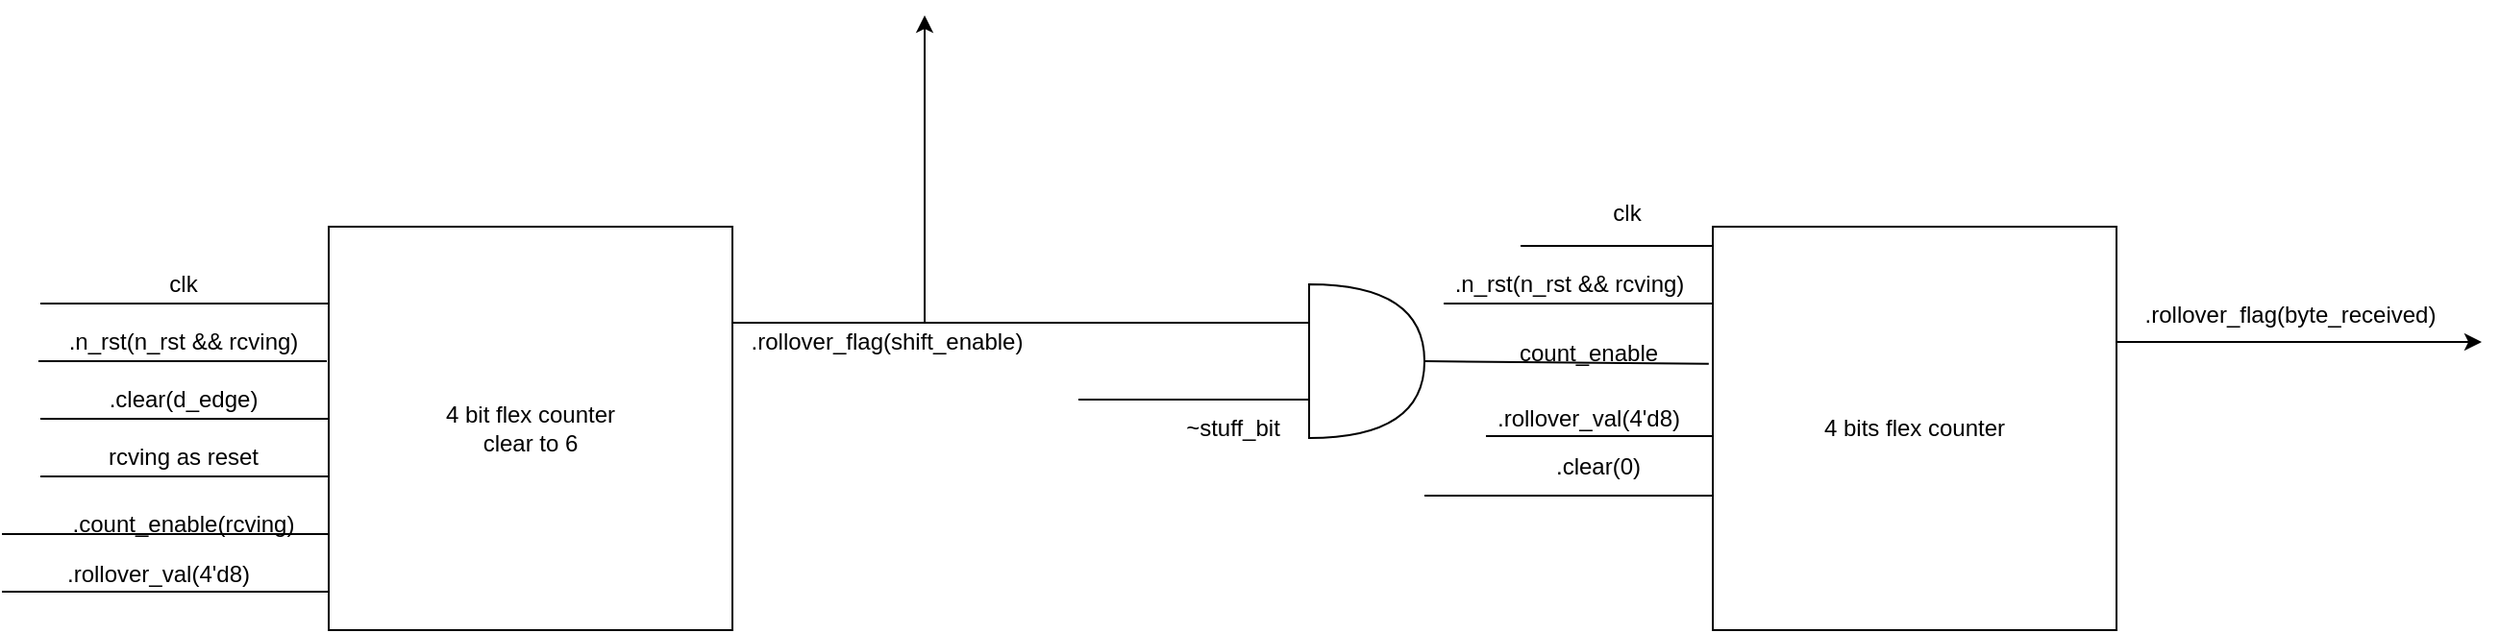 <mxfile version="13.0.1" type="device"><diagram id="tBGnp71hL_L5u09qbw2S" name="Page-1"><mxGraphModel dx="946" dy="607" grid="1" gridSize="10" guides="1" tooltips="1" connect="1" arrows="1" fold="1" page="1" pageScale="1" pageWidth="850" pageHeight="1100" math="0" shadow="0"><root><mxCell id="0"/><mxCell id="1" parent="0"/><mxCell id="X-t-dIQkK3vlNHrGkONx-1" value="4 bit flex counter&lt;br&gt;clear to 6" style="whiteSpace=wrap;html=1;aspect=fixed;" parent="1" vertex="1"><mxGeometry x="170" y="270" width="210" height="210" as="geometry"/></mxCell><mxCell id="X-t-dIQkK3vlNHrGkONx-2" value="4 bits flex counter" style="whiteSpace=wrap;html=1;aspect=fixed;" parent="1" vertex="1"><mxGeometry x="890" y="270" width="210" height="210" as="geometry"/></mxCell><mxCell id="X-t-dIQkK3vlNHrGkONx-3" value="" style="endArrow=none;html=1;" parent="1" edge="1"><mxGeometry width="50" height="50" relative="1" as="geometry"><mxPoint x="20" y="310" as="sourcePoint"/><mxPoint x="170" y="310" as="targetPoint"/></mxGeometry></mxCell><mxCell id="X-t-dIQkK3vlNHrGkONx-4" value="clk" style="text;html=1;align=center;verticalAlign=middle;resizable=0;points=[];autosize=1;" parent="1" vertex="1"><mxGeometry x="79" y="290" width="30" height="20" as="geometry"/></mxCell><mxCell id="X-t-dIQkK3vlNHrGkONx-5" value="" style="endArrow=none;html=1;" parent="1" edge="1"><mxGeometry width="50" height="50" relative="1" as="geometry"><mxPoint x="19" y="340" as="sourcePoint"/><mxPoint x="169" y="340" as="targetPoint"/></mxGeometry></mxCell><mxCell id="X-t-dIQkK3vlNHrGkONx-6" value=".n_rst(n_rst &amp;amp;&amp;amp; rcving)" style="text;html=1;align=center;verticalAlign=middle;resizable=0;points=[];autosize=1;" parent="1" vertex="1"><mxGeometry x="29" y="320" width="130" height="20" as="geometry"/></mxCell><mxCell id="X-t-dIQkK3vlNHrGkONx-7" value="" style="endArrow=none;html=1;" parent="1" edge="1"><mxGeometry width="50" height="50" relative="1" as="geometry"><mxPoint x="20" y="370" as="sourcePoint"/><mxPoint x="170" y="370" as="targetPoint"/></mxGeometry></mxCell><mxCell id="X-t-dIQkK3vlNHrGkONx-8" value=".clear(d_edge)" style="text;html=1;align=center;verticalAlign=middle;resizable=0;points=[];autosize=1;" parent="1" vertex="1"><mxGeometry x="49" y="350" width="90" height="20" as="geometry"/></mxCell><mxCell id="X-t-dIQkK3vlNHrGkONx-9" value="" style="endArrow=none;html=1;" parent="1" edge="1"><mxGeometry width="50" height="50" relative="1" as="geometry"><mxPoint x="20" y="400" as="sourcePoint"/><mxPoint x="170" y="400" as="targetPoint"/></mxGeometry></mxCell><mxCell id="X-t-dIQkK3vlNHrGkONx-10" value="rcving as reset" style="text;html=1;align=center;verticalAlign=middle;resizable=0;points=[];autosize=1;" parent="1" vertex="1"><mxGeometry x="49" y="380" width="90" height="20" as="geometry"/></mxCell><mxCell id="UmpNsYcMmjUea7M3h1_4-1" value="" style="endArrow=none;html=1;" edge="1" parent="1"><mxGeometry width="50" height="50" relative="1" as="geometry"><mxPoint y="430" as="sourcePoint"/><mxPoint x="170" y="430" as="targetPoint"/></mxGeometry></mxCell><mxCell id="UmpNsYcMmjUea7M3h1_4-2" value=".count_enable(rcving)" style="text;html=1;align=center;verticalAlign=middle;resizable=0;points=[];autosize=1;" vertex="1" parent="1"><mxGeometry x="29" y="415" width="130" height="20" as="geometry"/></mxCell><mxCell id="UmpNsYcMmjUea7M3h1_4-3" value="" style="endArrow=none;html=1;" edge="1" parent="1"><mxGeometry width="50" height="50" relative="1" as="geometry"><mxPoint y="460" as="sourcePoint"/><mxPoint x="170" y="460" as="targetPoint"/></mxGeometry></mxCell><mxCell id="UmpNsYcMmjUea7M3h1_4-4" value=".rollover_val(4'd8)" style="text;html=1;align=center;verticalAlign=middle;resizable=0;points=[];autosize=1;" vertex="1" parent="1"><mxGeometry x="26" y="441" width="110" height="20" as="geometry"/></mxCell><mxCell id="UmpNsYcMmjUea7M3h1_4-5" value="" style="endArrow=none;html=1;entryX=0;entryY=0.25;entryDx=0;entryDy=0;entryPerimeter=0;" edge="1" parent="1" target="UmpNsYcMmjUea7M3h1_4-8"><mxGeometry width="50" height="50" relative="1" as="geometry"><mxPoint x="380" y="320" as="sourcePoint"/><mxPoint x="640" y="320" as="targetPoint"/></mxGeometry></mxCell><mxCell id="UmpNsYcMmjUea7M3h1_4-6" value="" style="endArrow=classic;html=1;" edge="1" parent="1"><mxGeometry width="50" height="50" relative="1" as="geometry"><mxPoint x="480" y="320" as="sourcePoint"/><mxPoint x="480" y="160" as="targetPoint"/></mxGeometry></mxCell><mxCell id="UmpNsYcMmjUea7M3h1_4-7" value=".rollover_flag(shift_enable)" style="text;html=1;align=center;verticalAlign=middle;resizable=0;points=[];autosize=1;" vertex="1" parent="1"><mxGeometry x="380" y="320" width="160" height="20" as="geometry"/></mxCell><mxCell id="UmpNsYcMmjUea7M3h1_4-8" value="" style="shape=or;whiteSpace=wrap;html=1;" vertex="1" parent="1"><mxGeometry x="680" y="300" width="60" height="80" as="geometry"/></mxCell><mxCell id="UmpNsYcMmjUea7M3h1_4-9" value="" style="endArrow=none;html=1;" edge="1" parent="1"><mxGeometry width="50" height="50" relative="1" as="geometry"><mxPoint x="560" y="360" as="sourcePoint"/><mxPoint x="680" y="360" as="targetPoint"/></mxGeometry></mxCell><mxCell id="UmpNsYcMmjUea7M3h1_4-10" value="~stuff_bit" style="text;html=1;align=center;verticalAlign=middle;resizable=0;points=[];autosize=1;" vertex="1" parent="1"><mxGeometry x="610" y="365" width="60" height="20" as="geometry"/></mxCell><mxCell id="UmpNsYcMmjUea7M3h1_4-11" value="" style="endArrow=none;html=1;entryX=-0.01;entryY=0.34;entryDx=0;entryDy=0;entryPerimeter=0;" edge="1" parent="1" target="X-t-dIQkK3vlNHrGkONx-2"><mxGeometry width="50" height="50" relative="1" as="geometry"><mxPoint x="740" y="340" as="sourcePoint"/><mxPoint x="790" y="290" as="targetPoint"/></mxGeometry></mxCell><mxCell id="UmpNsYcMmjUea7M3h1_4-12" value="count_enable" style="text;html=1;align=center;verticalAlign=middle;resizable=0;points=[];autosize=1;" vertex="1" parent="1"><mxGeometry x="780" y="326" width="90" height="20" as="geometry"/></mxCell><mxCell id="UmpNsYcMmjUea7M3h1_4-14" value="" style="endArrow=none;html=1;" edge="1" parent="1"><mxGeometry width="50" height="50" relative="1" as="geometry"><mxPoint x="790" y="280" as="sourcePoint"/><mxPoint x="890" y="280" as="targetPoint"/></mxGeometry></mxCell><mxCell id="UmpNsYcMmjUea7M3h1_4-15" value="clk" style="text;html=1;align=center;verticalAlign=middle;resizable=0;points=[];autosize=1;" vertex="1" parent="1"><mxGeometry x="830" y="253" width="30" height="20" as="geometry"/></mxCell><mxCell id="UmpNsYcMmjUea7M3h1_4-16" value="" style="endArrow=none;html=1;" edge="1" parent="1"><mxGeometry width="50" height="50" relative="1" as="geometry"><mxPoint x="750" y="310" as="sourcePoint"/><mxPoint x="890" y="310" as="targetPoint"/></mxGeometry></mxCell><mxCell id="UmpNsYcMmjUea7M3h1_4-17" value=".n_rst(n_rst &amp;amp;&amp;amp; rcving)" style="text;html=1;align=center;verticalAlign=middle;resizable=0;points=[];autosize=1;" vertex="1" parent="1"><mxGeometry x="750" y="290" width="130" height="20" as="geometry"/></mxCell><mxCell id="UmpNsYcMmjUea7M3h1_4-19" value="" style="endArrow=none;html=1;exitX=0.018;exitY=0.95;exitDx=0;exitDy=0;exitPerimeter=0;" edge="1" parent="1" source="UmpNsYcMmjUea7M3h1_4-20"><mxGeometry width="50" height="50" relative="1" as="geometry"><mxPoint x="720" y="379" as="sourcePoint"/><mxPoint x="890" y="379" as="targetPoint"/></mxGeometry></mxCell><mxCell id="UmpNsYcMmjUea7M3h1_4-20" value=".rollover_val(4'd8)" style="text;html=1;align=center;verticalAlign=middle;resizable=0;points=[];autosize=1;" vertex="1" parent="1"><mxGeometry x="770" y="360" width="110" height="20" as="geometry"/></mxCell><mxCell id="UmpNsYcMmjUea7M3h1_4-21" value="" style="endArrow=none;html=1;" edge="1" parent="1"><mxGeometry width="50" height="50" relative="1" as="geometry"><mxPoint x="740" y="410" as="sourcePoint"/><mxPoint x="890" y="410" as="targetPoint"/></mxGeometry></mxCell><mxCell id="UmpNsYcMmjUea7M3h1_4-22" value=".clear(0)" style="text;html=1;align=center;verticalAlign=middle;resizable=0;points=[];autosize=1;" vertex="1" parent="1"><mxGeometry x="800" y="385" width="60" height="20" as="geometry"/></mxCell><mxCell id="UmpNsYcMmjUea7M3h1_4-23" value="" style="endArrow=classic;html=1;" edge="1" parent="1"><mxGeometry width="50" height="50" relative="1" as="geometry"><mxPoint x="1100" y="330" as="sourcePoint"/><mxPoint x="1290" y="330" as="targetPoint"/></mxGeometry></mxCell><mxCell id="UmpNsYcMmjUea7M3h1_4-24" value=".rollover_flag(byte_received)" style="text;html=1;align=center;verticalAlign=middle;resizable=0;points=[];autosize=1;" vertex="1" parent="1"><mxGeometry x="1105" y="306" width="170" height="20" as="geometry"/></mxCell></root></mxGraphModel></diagram></mxfile>